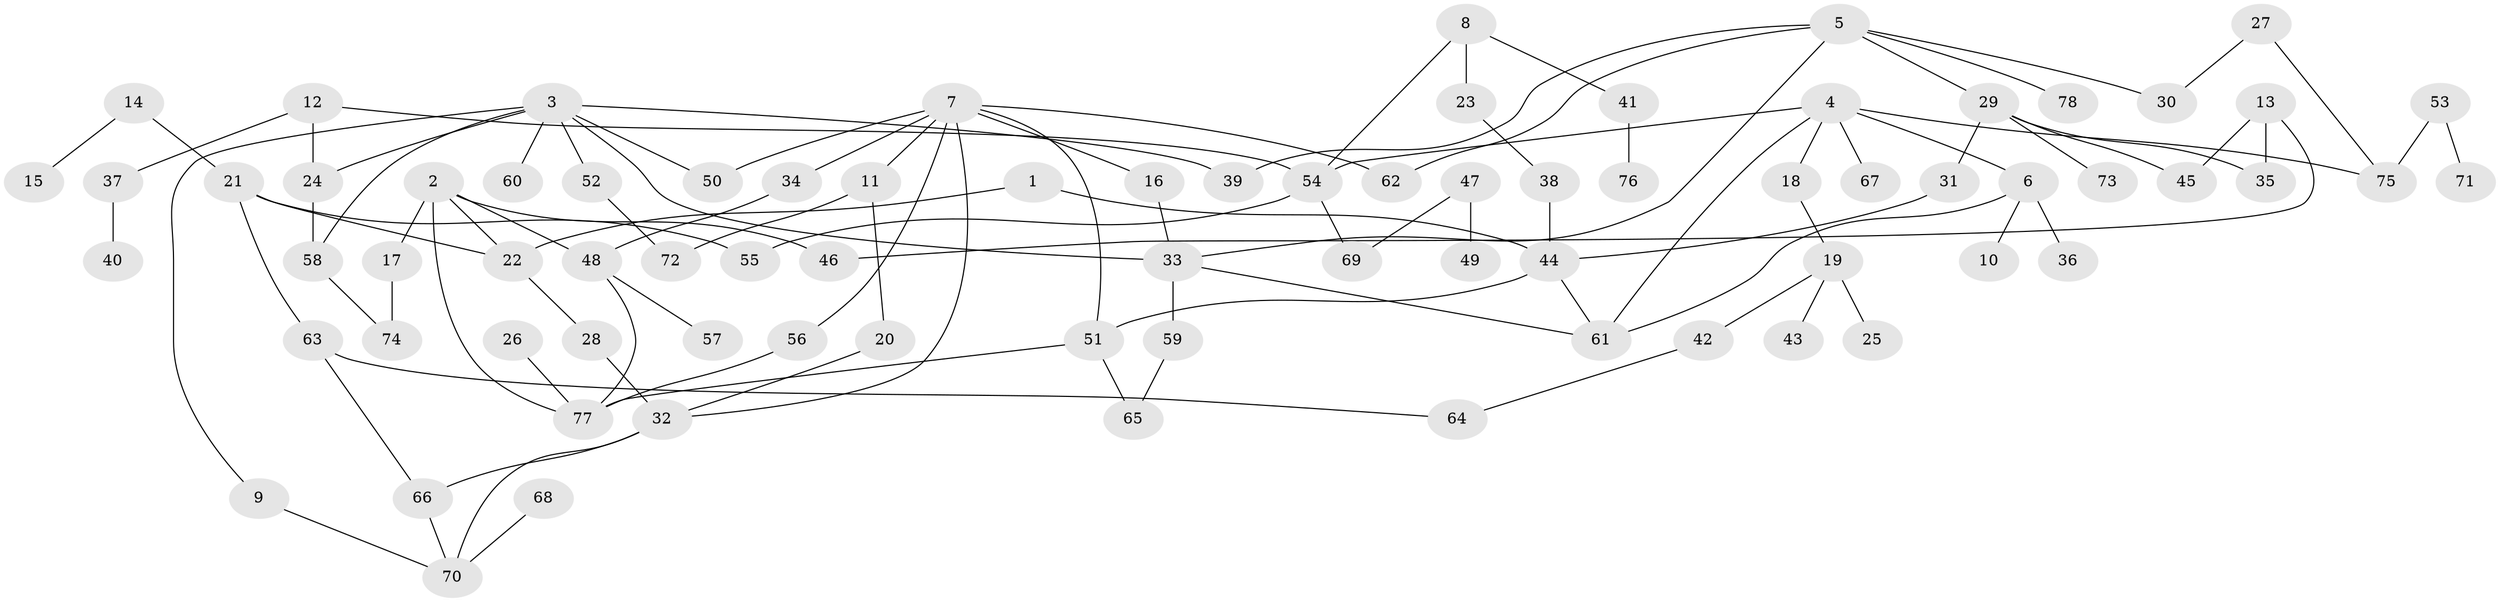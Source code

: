 // original degree distribution, {5: 0.06363636363636363, 6: 0.03636363636363636, 2: 0.3181818181818182, 7: 0.00909090909090909, 4: 0.06363636363636363, 3: 0.16363636363636364, 8: 0.01818181818181818, 1: 0.32727272727272727}
// Generated by graph-tools (version 1.1) at 2025/36/03/04/25 23:36:11]
// undirected, 78 vertices, 103 edges
graph export_dot {
  node [color=gray90,style=filled];
  1;
  2;
  3;
  4;
  5;
  6;
  7;
  8;
  9;
  10;
  11;
  12;
  13;
  14;
  15;
  16;
  17;
  18;
  19;
  20;
  21;
  22;
  23;
  24;
  25;
  26;
  27;
  28;
  29;
  30;
  31;
  32;
  33;
  34;
  35;
  36;
  37;
  38;
  39;
  40;
  41;
  42;
  43;
  44;
  45;
  46;
  47;
  48;
  49;
  50;
  51;
  52;
  53;
  54;
  55;
  56;
  57;
  58;
  59;
  60;
  61;
  62;
  63;
  64;
  65;
  66;
  67;
  68;
  69;
  70;
  71;
  72;
  73;
  74;
  75;
  76;
  77;
  78;
  1 -- 22 [weight=1.0];
  1 -- 44 [weight=1.0];
  2 -- 17 [weight=1.0];
  2 -- 22 [weight=1.0];
  2 -- 46 [weight=1.0];
  2 -- 48 [weight=1.0];
  2 -- 77 [weight=1.0];
  3 -- 9 [weight=1.0];
  3 -- 24 [weight=1.0];
  3 -- 33 [weight=1.0];
  3 -- 39 [weight=1.0];
  3 -- 50 [weight=1.0];
  3 -- 52 [weight=1.0];
  3 -- 58 [weight=1.0];
  3 -- 60 [weight=1.0];
  4 -- 6 [weight=1.0];
  4 -- 18 [weight=1.0];
  4 -- 54 [weight=1.0];
  4 -- 61 [weight=1.0];
  4 -- 67 [weight=1.0];
  4 -- 75 [weight=1.0];
  5 -- 29 [weight=1.0];
  5 -- 30 [weight=1.0];
  5 -- 33 [weight=1.0];
  5 -- 39 [weight=1.0];
  5 -- 62 [weight=1.0];
  5 -- 78 [weight=1.0];
  6 -- 10 [weight=1.0];
  6 -- 36 [weight=1.0];
  6 -- 61 [weight=1.0];
  7 -- 11 [weight=1.0];
  7 -- 16 [weight=1.0];
  7 -- 32 [weight=1.0];
  7 -- 34 [weight=1.0];
  7 -- 50 [weight=1.0];
  7 -- 51 [weight=1.0];
  7 -- 56 [weight=1.0];
  7 -- 62 [weight=1.0];
  8 -- 23 [weight=1.0];
  8 -- 41 [weight=1.0];
  8 -- 54 [weight=1.0];
  9 -- 70 [weight=1.0];
  11 -- 20 [weight=1.0];
  11 -- 72 [weight=1.0];
  12 -- 24 [weight=1.0];
  12 -- 37 [weight=1.0];
  12 -- 54 [weight=1.0];
  13 -- 35 [weight=1.0];
  13 -- 45 [weight=1.0];
  13 -- 46 [weight=1.0];
  14 -- 15 [weight=1.0];
  14 -- 21 [weight=1.0];
  16 -- 33 [weight=1.0];
  17 -- 74 [weight=1.0];
  18 -- 19 [weight=1.0];
  19 -- 25 [weight=1.0];
  19 -- 42 [weight=1.0];
  19 -- 43 [weight=1.0];
  20 -- 32 [weight=1.0];
  21 -- 22 [weight=1.0];
  21 -- 55 [weight=1.0];
  21 -- 63 [weight=1.0];
  22 -- 28 [weight=1.0];
  23 -- 38 [weight=1.0];
  24 -- 58 [weight=1.0];
  26 -- 77 [weight=1.0];
  27 -- 30 [weight=1.0];
  27 -- 75 [weight=1.0];
  28 -- 32 [weight=1.0];
  29 -- 31 [weight=1.0];
  29 -- 35 [weight=1.0];
  29 -- 45 [weight=1.0];
  29 -- 73 [weight=1.0];
  31 -- 44 [weight=1.0];
  32 -- 66 [weight=1.0];
  32 -- 70 [weight=1.0];
  33 -- 59 [weight=1.0];
  33 -- 61 [weight=1.0];
  34 -- 48 [weight=1.0];
  37 -- 40 [weight=1.0];
  38 -- 44 [weight=1.0];
  41 -- 76 [weight=1.0];
  42 -- 64 [weight=1.0];
  44 -- 51 [weight=1.0];
  44 -- 61 [weight=1.0];
  47 -- 49 [weight=1.0];
  47 -- 69 [weight=1.0];
  48 -- 57 [weight=1.0];
  48 -- 77 [weight=1.0];
  51 -- 65 [weight=1.0];
  51 -- 77 [weight=1.0];
  52 -- 72 [weight=1.0];
  53 -- 71 [weight=1.0];
  53 -- 75 [weight=1.0];
  54 -- 55 [weight=1.0];
  54 -- 69 [weight=1.0];
  56 -- 77 [weight=1.0];
  58 -- 74 [weight=1.0];
  59 -- 65 [weight=1.0];
  63 -- 64 [weight=1.0];
  63 -- 66 [weight=1.0];
  66 -- 70 [weight=1.0];
  68 -- 70 [weight=1.0];
}

